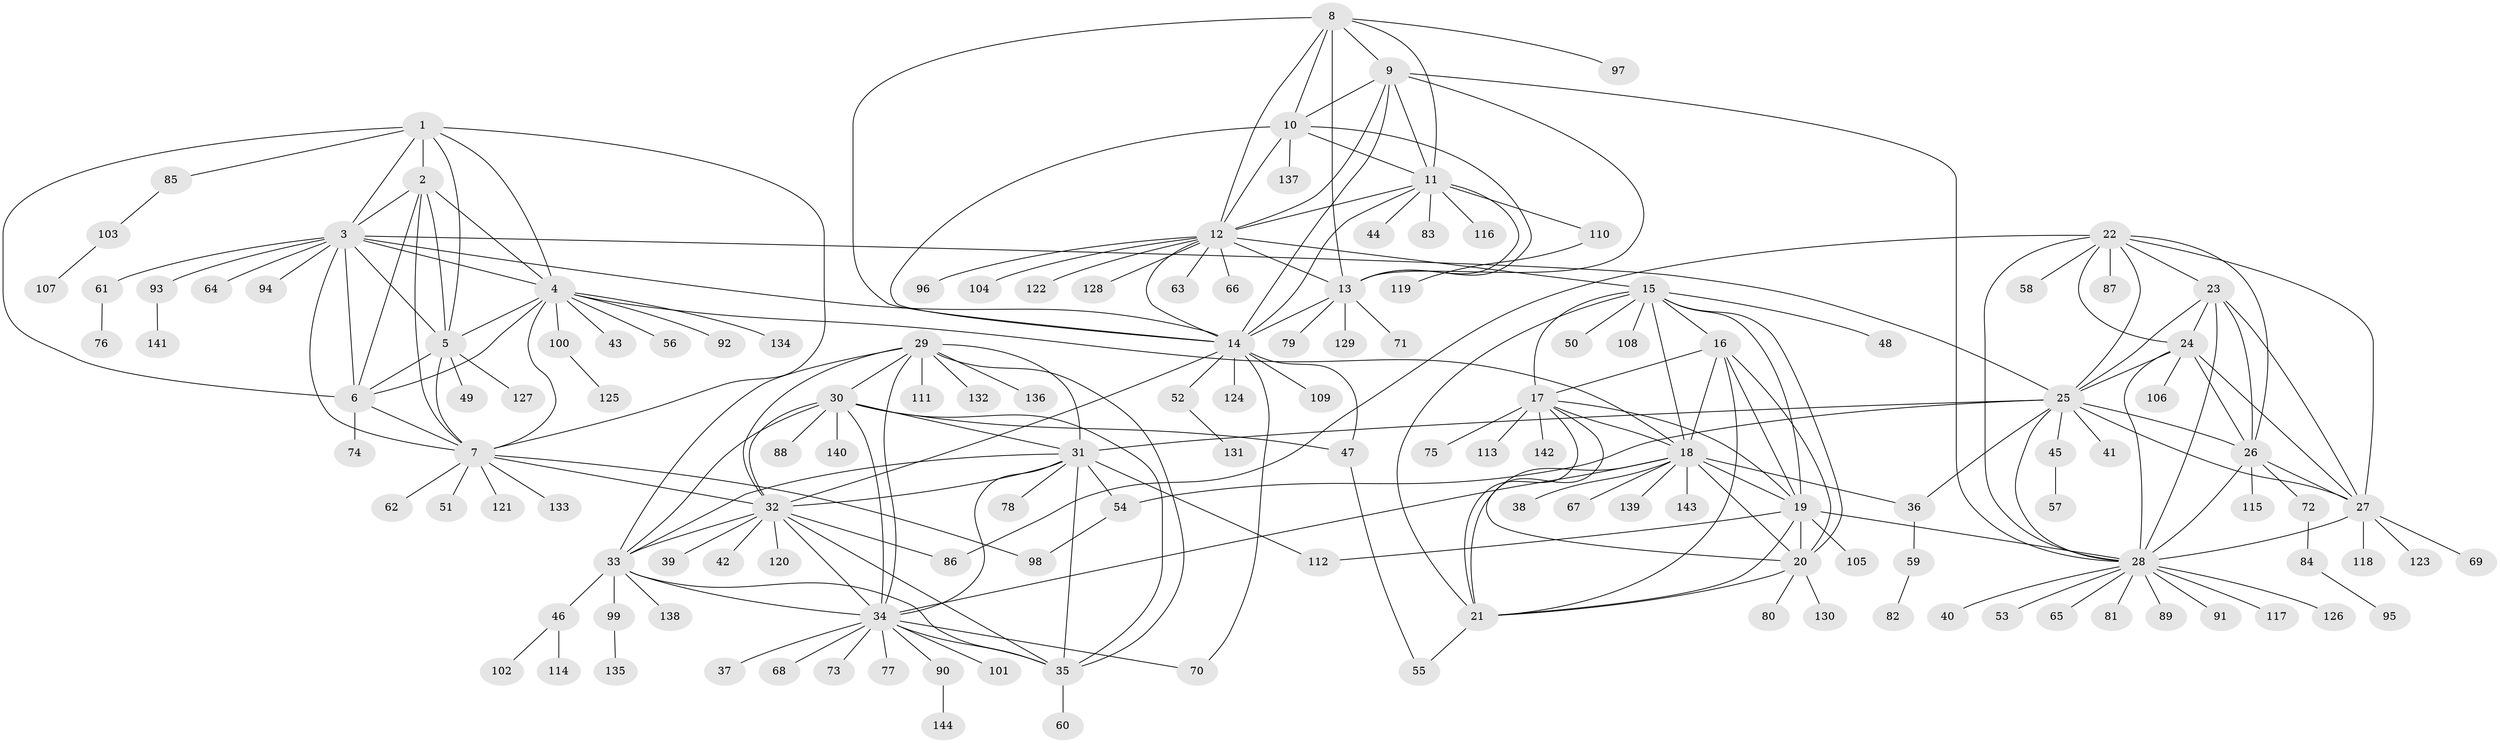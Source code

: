 // coarse degree distribution, {10: 0.017241379310344827, 9: 0.034482758620689655, 6: 0.034482758620689655, 7: 0.017241379310344827, 19: 0.008620689655172414, 12: 0.017241379310344827, 8: 0.017241379310344827, 14: 0.017241379310344827, 5: 0.02586206896551724, 4: 0.008620689655172414, 16: 0.008620689655172414, 3: 0.017241379310344827, 1: 0.6724137931034483, 2: 0.10344827586206896}
// Generated by graph-tools (version 1.1) at 2025/24/03/03/25 07:24:18]
// undirected, 144 vertices, 232 edges
graph export_dot {
graph [start="1"]
  node [color=gray90,style=filled];
  1;
  2;
  3;
  4;
  5;
  6;
  7;
  8;
  9;
  10;
  11;
  12;
  13;
  14;
  15;
  16;
  17;
  18;
  19;
  20;
  21;
  22;
  23;
  24;
  25;
  26;
  27;
  28;
  29;
  30;
  31;
  32;
  33;
  34;
  35;
  36;
  37;
  38;
  39;
  40;
  41;
  42;
  43;
  44;
  45;
  46;
  47;
  48;
  49;
  50;
  51;
  52;
  53;
  54;
  55;
  56;
  57;
  58;
  59;
  60;
  61;
  62;
  63;
  64;
  65;
  66;
  67;
  68;
  69;
  70;
  71;
  72;
  73;
  74;
  75;
  76;
  77;
  78;
  79;
  80;
  81;
  82;
  83;
  84;
  85;
  86;
  87;
  88;
  89;
  90;
  91;
  92;
  93;
  94;
  95;
  96;
  97;
  98;
  99;
  100;
  101;
  102;
  103;
  104;
  105;
  106;
  107;
  108;
  109;
  110;
  111;
  112;
  113;
  114;
  115;
  116;
  117;
  118;
  119;
  120;
  121;
  122;
  123;
  124;
  125;
  126;
  127;
  128;
  129;
  130;
  131;
  132;
  133;
  134;
  135;
  136;
  137;
  138;
  139;
  140;
  141;
  142;
  143;
  144;
  1 -- 2;
  1 -- 3;
  1 -- 4;
  1 -- 5;
  1 -- 6;
  1 -- 7;
  1 -- 85;
  2 -- 3;
  2 -- 4;
  2 -- 5;
  2 -- 6;
  2 -- 7;
  3 -- 4;
  3 -- 5;
  3 -- 6;
  3 -- 7;
  3 -- 14;
  3 -- 25;
  3 -- 61;
  3 -- 64;
  3 -- 93;
  3 -- 94;
  4 -- 5;
  4 -- 6;
  4 -- 7;
  4 -- 18;
  4 -- 43;
  4 -- 56;
  4 -- 92;
  4 -- 100;
  4 -- 134;
  5 -- 6;
  5 -- 7;
  5 -- 49;
  5 -- 127;
  6 -- 7;
  6 -- 74;
  7 -- 32;
  7 -- 51;
  7 -- 62;
  7 -- 98;
  7 -- 121;
  7 -- 133;
  8 -- 9;
  8 -- 10;
  8 -- 11;
  8 -- 12;
  8 -- 13;
  8 -- 14;
  8 -- 97;
  9 -- 10;
  9 -- 11;
  9 -- 12;
  9 -- 13;
  9 -- 14;
  9 -- 28;
  10 -- 11;
  10 -- 12;
  10 -- 13;
  10 -- 14;
  10 -- 137;
  11 -- 12;
  11 -- 13;
  11 -- 14;
  11 -- 44;
  11 -- 83;
  11 -- 110;
  11 -- 116;
  12 -- 13;
  12 -- 14;
  12 -- 15;
  12 -- 63;
  12 -- 66;
  12 -- 96;
  12 -- 104;
  12 -- 122;
  12 -- 128;
  13 -- 14;
  13 -- 71;
  13 -- 79;
  13 -- 129;
  14 -- 32;
  14 -- 47;
  14 -- 52;
  14 -- 70;
  14 -- 109;
  14 -- 124;
  15 -- 16;
  15 -- 17;
  15 -- 18;
  15 -- 19;
  15 -- 20;
  15 -- 21;
  15 -- 48;
  15 -- 50;
  15 -- 108;
  16 -- 17;
  16 -- 18;
  16 -- 19;
  16 -- 20;
  16 -- 21;
  17 -- 18;
  17 -- 19;
  17 -- 20;
  17 -- 21;
  17 -- 75;
  17 -- 113;
  17 -- 142;
  18 -- 19;
  18 -- 20;
  18 -- 21;
  18 -- 34;
  18 -- 36;
  18 -- 38;
  18 -- 67;
  18 -- 139;
  18 -- 143;
  19 -- 20;
  19 -- 21;
  19 -- 28;
  19 -- 105;
  19 -- 112;
  20 -- 21;
  20 -- 80;
  20 -- 130;
  21 -- 55;
  22 -- 23;
  22 -- 24;
  22 -- 25;
  22 -- 26;
  22 -- 27;
  22 -- 28;
  22 -- 58;
  22 -- 86;
  22 -- 87;
  23 -- 24;
  23 -- 25;
  23 -- 26;
  23 -- 27;
  23 -- 28;
  24 -- 25;
  24 -- 26;
  24 -- 27;
  24 -- 28;
  24 -- 106;
  25 -- 26;
  25 -- 27;
  25 -- 28;
  25 -- 31;
  25 -- 36;
  25 -- 41;
  25 -- 45;
  25 -- 54;
  26 -- 27;
  26 -- 28;
  26 -- 72;
  26 -- 115;
  27 -- 28;
  27 -- 69;
  27 -- 118;
  27 -- 123;
  28 -- 40;
  28 -- 53;
  28 -- 65;
  28 -- 81;
  28 -- 89;
  28 -- 91;
  28 -- 117;
  28 -- 126;
  29 -- 30;
  29 -- 31;
  29 -- 32;
  29 -- 33;
  29 -- 34;
  29 -- 35;
  29 -- 111;
  29 -- 132;
  29 -- 136;
  30 -- 31;
  30 -- 32;
  30 -- 33;
  30 -- 34;
  30 -- 35;
  30 -- 47;
  30 -- 88;
  30 -- 140;
  31 -- 32;
  31 -- 33;
  31 -- 34;
  31 -- 35;
  31 -- 54;
  31 -- 78;
  31 -- 112;
  32 -- 33;
  32 -- 34;
  32 -- 35;
  32 -- 39;
  32 -- 42;
  32 -- 86;
  32 -- 120;
  33 -- 34;
  33 -- 35;
  33 -- 46;
  33 -- 99;
  33 -- 138;
  34 -- 35;
  34 -- 37;
  34 -- 68;
  34 -- 70;
  34 -- 73;
  34 -- 77;
  34 -- 90;
  34 -- 101;
  35 -- 60;
  36 -- 59;
  45 -- 57;
  46 -- 102;
  46 -- 114;
  47 -- 55;
  52 -- 131;
  54 -- 98;
  59 -- 82;
  61 -- 76;
  72 -- 84;
  84 -- 95;
  85 -- 103;
  90 -- 144;
  93 -- 141;
  99 -- 135;
  100 -- 125;
  103 -- 107;
  110 -- 119;
}
